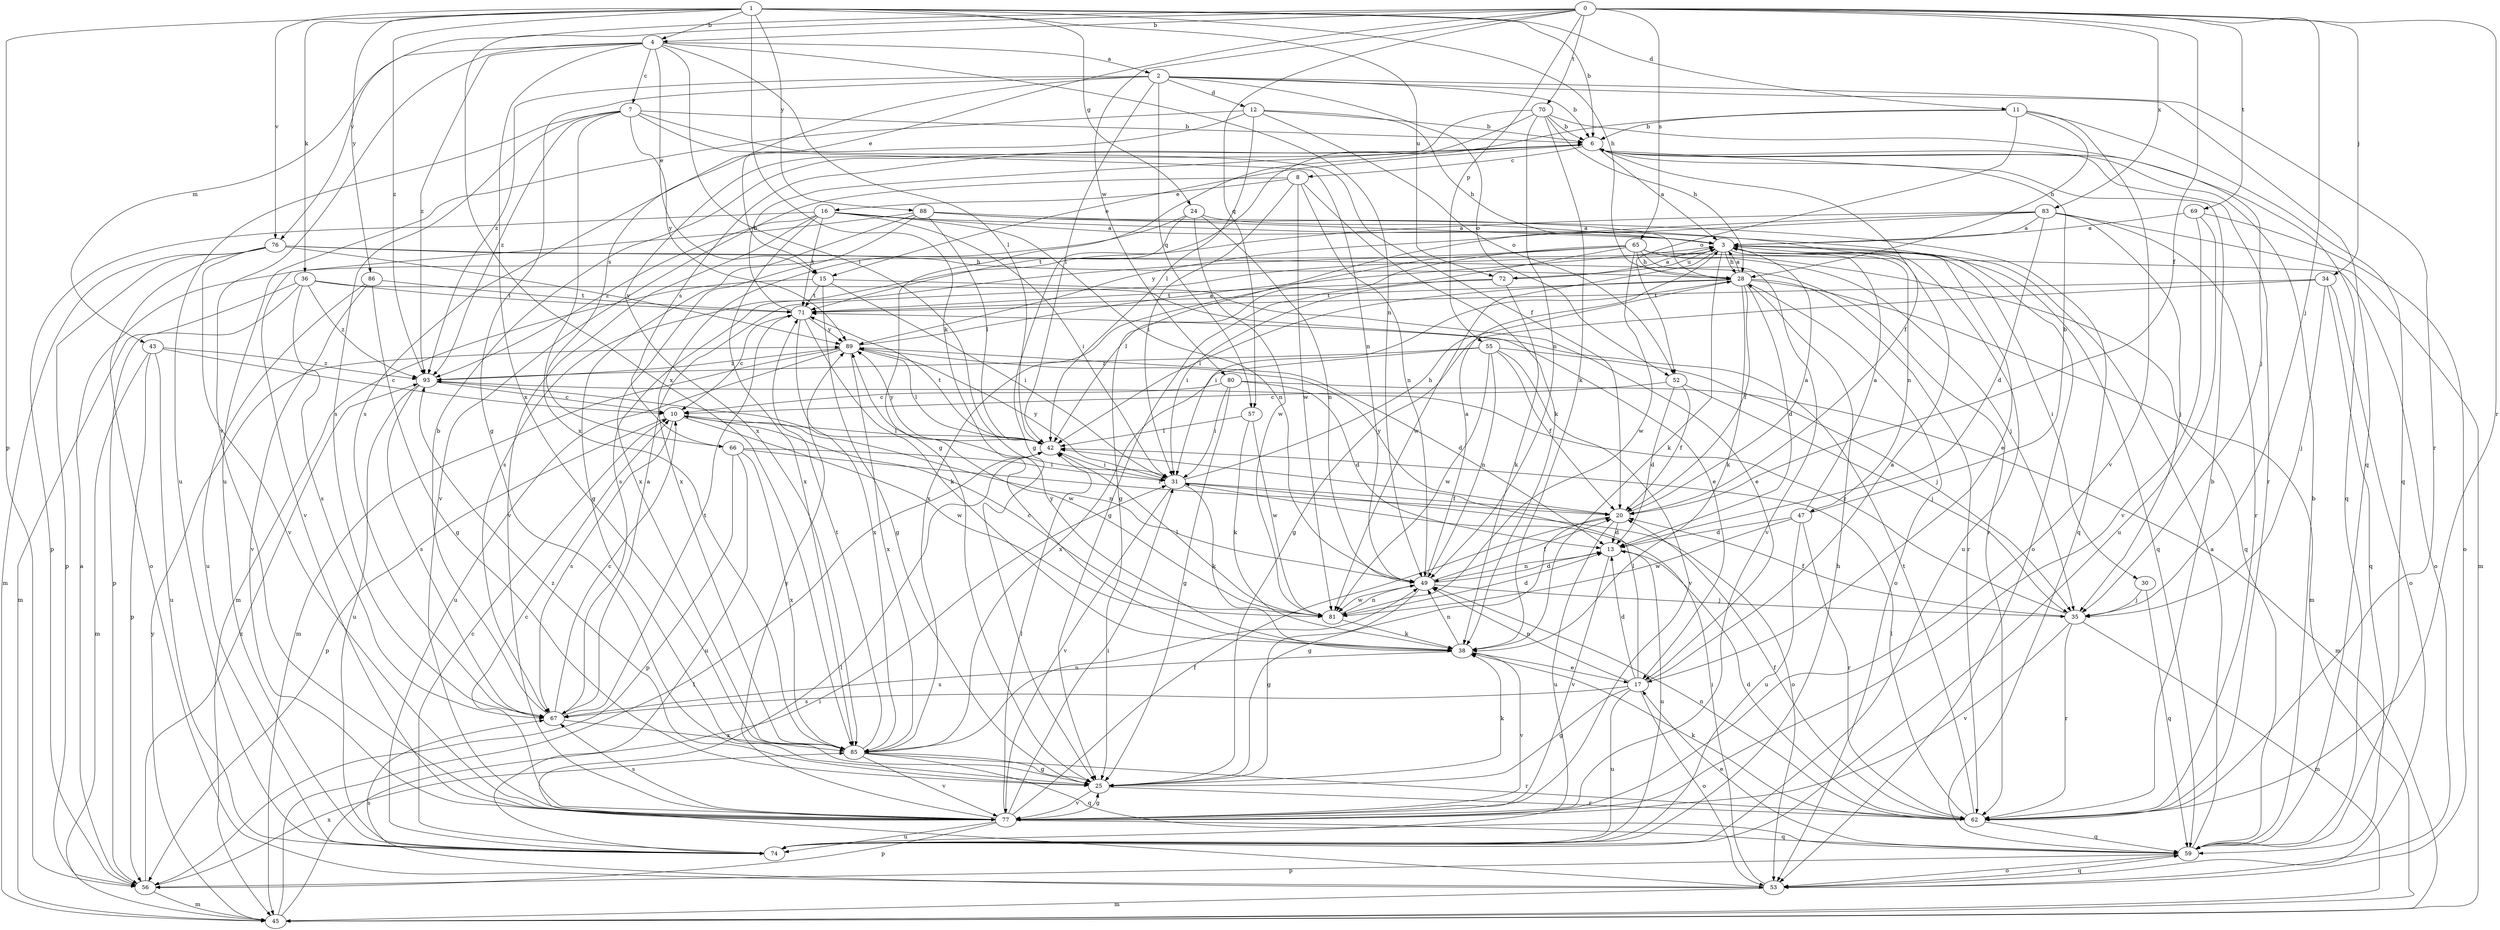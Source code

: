 strict digraph  {
0;
1;
2;
3;
4;
6;
7;
8;
10;
11;
12;
13;
15;
16;
17;
20;
24;
25;
28;
30;
31;
34;
35;
36;
38;
42;
43;
45;
47;
49;
52;
53;
55;
56;
57;
59;
62;
65;
66;
67;
69;
70;
71;
72;
74;
76;
77;
80;
81;
83;
85;
86;
88;
89;
93;
0 -> 4  [label=b];
0 -> 15  [label=e];
0 -> 20  [label=f];
0 -> 34  [label=j];
0 -> 35  [label=j];
0 -> 55  [label=p];
0 -> 57  [label=q];
0 -> 62  [label=r];
0 -> 65  [label=s];
0 -> 69  [label=t];
0 -> 70  [label=t];
0 -> 76  [label=v];
0 -> 80  [label=w];
0 -> 83  [label=x];
0 -> 85  [label=x];
1 -> 4  [label=b];
1 -> 6  [label=b];
1 -> 11  [label=d];
1 -> 24  [label=g];
1 -> 28  [label=h];
1 -> 36  [label=k];
1 -> 38  [label=k];
1 -> 56  [label=p];
1 -> 72  [label=u];
1 -> 76  [label=v];
1 -> 86  [label=y];
1 -> 88  [label=y];
1 -> 93  [label=z];
2 -> 6  [label=b];
2 -> 12  [label=d];
2 -> 25  [label=g];
2 -> 42  [label=l];
2 -> 52  [label=o];
2 -> 57  [label=q];
2 -> 59  [label=q];
2 -> 62  [label=r];
2 -> 66  [label=s];
2 -> 93  [label=z];
3 -> 28  [label=h];
3 -> 30  [label=i];
3 -> 38  [label=k];
3 -> 47  [label=n];
3 -> 59  [label=q];
3 -> 72  [label=u];
3 -> 74  [label=u];
3 -> 81  [label=w];
4 -> 2  [label=a];
4 -> 7  [label=c];
4 -> 15  [label=e];
4 -> 31  [label=i];
4 -> 42  [label=l];
4 -> 43  [label=m];
4 -> 49  [label=n];
4 -> 77  [label=v];
4 -> 85  [label=x];
4 -> 93  [label=z];
6 -> 3  [label=a];
6 -> 8  [label=c];
6 -> 15  [label=e];
6 -> 20  [label=f];
6 -> 59  [label=q];
6 -> 62  [label=r];
6 -> 66  [label=s];
7 -> 6  [label=b];
7 -> 20  [label=f];
7 -> 49  [label=n];
7 -> 67  [label=s];
7 -> 74  [label=u];
7 -> 85  [label=x];
7 -> 89  [label=y];
7 -> 93  [label=z];
8 -> 16  [label=e];
8 -> 31  [label=i];
8 -> 38  [label=k];
8 -> 49  [label=n];
8 -> 77  [label=v];
8 -> 81  [label=w];
10 -> 42  [label=l];
10 -> 49  [label=n];
10 -> 56  [label=p];
10 -> 67  [label=s];
10 -> 81  [label=w];
11 -> 6  [label=b];
11 -> 25  [label=g];
11 -> 28  [label=h];
11 -> 52  [label=o];
11 -> 59  [label=q];
11 -> 77  [label=v];
12 -> 6  [label=b];
12 -> 28  [label=h];
12 -> 42  [label=l];
12 -> 52  [label=o];
12 -> 67  [label=s];
12 -> 74  [label=u];
13 -> 49  [label=n];
13 -> 74  [label=u];
13 -> 77  [label=v];
15 -> 17  [label=e];
15 -> 25  [label=g];
15 -> 31  [label=i];
15 -> 45  [label=m];
15 -> 71  [label=t];
16 -> 3  [label=a];
16 -> 31  [label=i];
16 -> 49  [label=n];
16 -> 53  [label=o];
16 -> 56  [label=p];
16 -> 71  [label=t];
16 -> 77  [label=v];
16 -> 85  [label=x];
16 -> 93  [label=z];
17 -> 3  [label=a];
17 -> 13  [label=d];
17 -> 25  [label=g];
17 -> 42  [label=l];
17 -> 49  [label=n];
17 -> 53  [label=o];
17 -> 67  [label=s];
17 -> 74  [label=u];
20 -> 3  [label=a];
20 -> 13  [label=d];
20 -> 25  [label=g];
20 -> 74  [label=u];
20 -> 89  [label=y];
24 -> 3  [label=a];
24 -> 49  [label=n];
24 -> 71  [label=t];
24 -> 81  [label=w];
24 -> 85  [label=x];
25 -> 38  [label=k];
25 -> 62  [label=r];
25 -> 77  [label=v];
25 -> 93  [label=z];
28 -> 3  [label=a];
28 -> 13  [label=d];
28 -> 20  [label=f];
28 -> 31  [label=i];
28 -> 38  [label=k];
28 -> 42  [label=l];
28 -> 45  [label=m];
28 -> 53  [label=o];
28 -> 62  [label=r];
28 -> 71  [label=t];
30 -> 35  [label=j];
30 -> 59  [label=q];
31 -> 20  [label=f];
31 -> 28  [label=h];
31 -> 38  [label=k];
31 -> 53  [label=o];
31 -> 77  [label=v];
31 -> 89  [label=y];
34 -> 25  [label=g];
34 -> 35  [label=j];
34 -> 53  [label=o];
34 -> 59  [label=q];
34 -> 71  [label=t];
35 -> 20  [label=f];
35 -> 45  [label=m];
35 -> 62  [label=r];
35 -> 77  [label=v];
35 -> 93  [label=z];
36 -> 17  [label=e];
36 -> 45  [label=m];
36 -> 56  [label=p];
36 -> 67  [label=s];
36 -> 71  [label=t];
36 -> 93  [label=z];
38 -> 17  [label=e];
38 -> 49  [label=n];
38 -> 67  [label=s];
38 -> 77  [label=v];
38 -> 89  [label=y];
42 -> 31  [label=i];
42 -> 71  [label=t];
42 -> 89  [label=y];
43 -> 10  [label=c];
43 -> 45  [label=m];
43 -> 56  [label=p];
43 -> 74  [label=u];
43 -> 93  [label=z];
45 -> 31  [label=i];
45 -> 42  [label=l];
45 -> 89  [label=y];
47 -> 3  [label=a];
47 -> 6  [label=b];
47 -> 13  [label=d];
47 -> 62  [label=r];
47 -> 74  [label=u];
47 -> 81  [label=w];
49 -> 3  [label=a];
49 -> 13  [label=d];
49 -> 20  [label=f];
49 -> 25  [label=g];
49 -> 35  [label=j];
49 -> 81  [label=w];
52 -> 10  [label=c];
52 -> 13  [label=d];
52 -> 20  [label=f];
52 -> 35  [label=j];
53 -> 31  [label=i];
53 -> 42  [label=l];
53 -> 45  [label=m];
53 -> 59  [label=q];
53 -> 67  [label=s];
55 -> 20  [label=f];
55 -> 35  [label=j];
55 -> 49  [label=n];
55 -> 77  [label=v];
55 -> 81  [label=w];
55 -> 85  [label=x];
55 -> 93  [label=z];
56 -> 3  [label=a];
56 -> 45  [label=m];
56 -> 85  [label=x];
56 -> 93  [label=z];
57 -> 38  [label=k];
57 -> 42  [label=l];
57 -> 81  [label=w];
59 -> 3  [label=a];
59 -> 6  [label=b];
59 -> 17  [label=e];
59 -> 53  [label=o];
59 -> 56  [label=p];
62 -> 6  [label=b];
62 -> 13  [label=d];
62 -> 20  [label=f];
62 -> 38  [label=k];
62 -> 42  [label=l];
62 -> 49  [label=n];
62 -> 59  [label=q];
62 -> 71  [label=t];
65 -> 25  [label=g];
65 -> 28  [label=h];
65 -> 35  [label=j];
65 -> 42  [label=l];
65 -> 53  [label=o];
65 -> 59  [label=q];
65 -> 67  [label=s];
65 -> 77  [label=v];
65 -> 81  [label=w];
65 -> 85  [label=x];
66 -> 20  [label=f];
66 -> 31  [label=i];
66 -> 56  [label=p];
66 -> 74  [label=u];
66 -> 85  [label=x];
67 -> 3  [label=a];
67 -> 6  [label=b];
67 -> 10  [label=c];
67 -> 71  [label=t];
67 -> 85  [label=x];
69 -> 3  [label=a];
69 -> 53  [label=o];
69 -> 74  [label=u];
69 -> 77  [label=v];
70 -> 6  [label=b];
70 -> 25  [label=g];
70 -> 28  [label=h];
70 -> 35  [label=j];
70 -> 38  [label=k];
70 -> 49  [label=n];
70 -> 85  [label=x];
71 -> 6  [label=b];
71 -> 10  [label=c];
71 -> 38  [label=k];
71 -> 85  [label=x];
71 -> 89  [label=y];
72 -> 3  [label=a];
72 -> 31  [label=i];
72 -> 38  [label=k];
72 -> 71  [label=t];
74 -> 10  [label=c];
74 -> 28  [label=h];
76 -> 28  [label=h];
76 -> 45  [label=m];
76 -> 53  [label=o];
76 -> 56  [label=p];
76 -> 62  [label=r];
76 -> 77  [label=v];
76 -> 89  [label=y];
77 -> 10  [label=c];
77 -> 20  [label=f];
77 -> 25  [label=g];
77 -> 31  [label=i];
77 -> 42  [label=l];
77 -> 56  [label=p];
77 -> 59  [label=q];
77 -> 67  [label=s];
77 -> 74  [label=u];
77 -> 89  [label=y];
80 -> 10  [label=c];
80 -> 13  [label=d];
80 -> 25  [label=g];
80 -> 31  [label=i];
80 -> 45  [label=m];
81 -> 10  [label=c];
81 -> 13  [label=d];
81 -> 38  [label=k];
81 -> 42  [label=l];
81 -> 49  [label=n];
83 -> 3  [label=a];
83 -> 13  [label=d];
83 -> 25  [label=g];
83 -> 35  [label=j];
83 -> 45  [label=m];
83 -> 62  [label=r];
83 -> 67  [label=s];
83 -> 89  [label=y];
85 -> 25  [label=g];
85 -> 49  [label=n];
85 -> 59  [label=q];
85 -> 62  [label=r];
85 -> 71  [label=t];
85 -> 77  [label=v];
86 -> 25  [label=g];
86 -> 71  [label=t];
86 -> 74  [label=u];
86 -> 77  [label=v];
88 -> 3  [label=a];
88 -> 17  [label=e];
88 -> 25  [label=g];
88 -> 42  [label=l];
88 -> 59  [label=q];
88 -> 77  [label=v];
88 -> 85  [label=x];
89 -> 3  [label=a];
89 -> 13  [label=d];
89 -> 42  [label=l];
89 -> 45  [label=m];
89 -> 74  [label=u];
89 -> 85  [label=x];
89 -> 93  [label=z];
93 -> 10  [label=c];
93 -> 67  [label=s];
93 -> 74  [label=u];
93 -> 81  [label=w];
}
